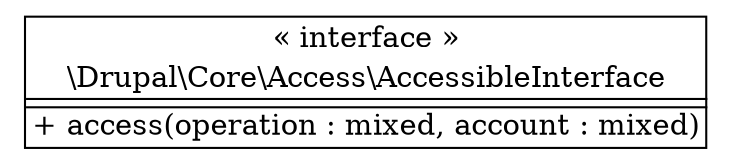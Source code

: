 digraph "Class Diagram" {
  node [shape=plaintext]
  "\\Drupal\\Core\\Access\\AccessibleInterface" [
    label=<
<table border="1" cellpadding="2" cellspacing="0" cellborder="0">
<tr><td align="center">&laquo; interface &raquo;</td></tr>
<tr><td align="center" title="interface AccessibleInterface">\\Drupal\\Core\\Access\\AccessibleInterface</td></tr><hr />
<tr><td></td></tr>
<hr />
<tr><td align="left" title="public access">+ access(operation : mixed, account : mixed)</td></tr>
</table>
  >
  ];
}